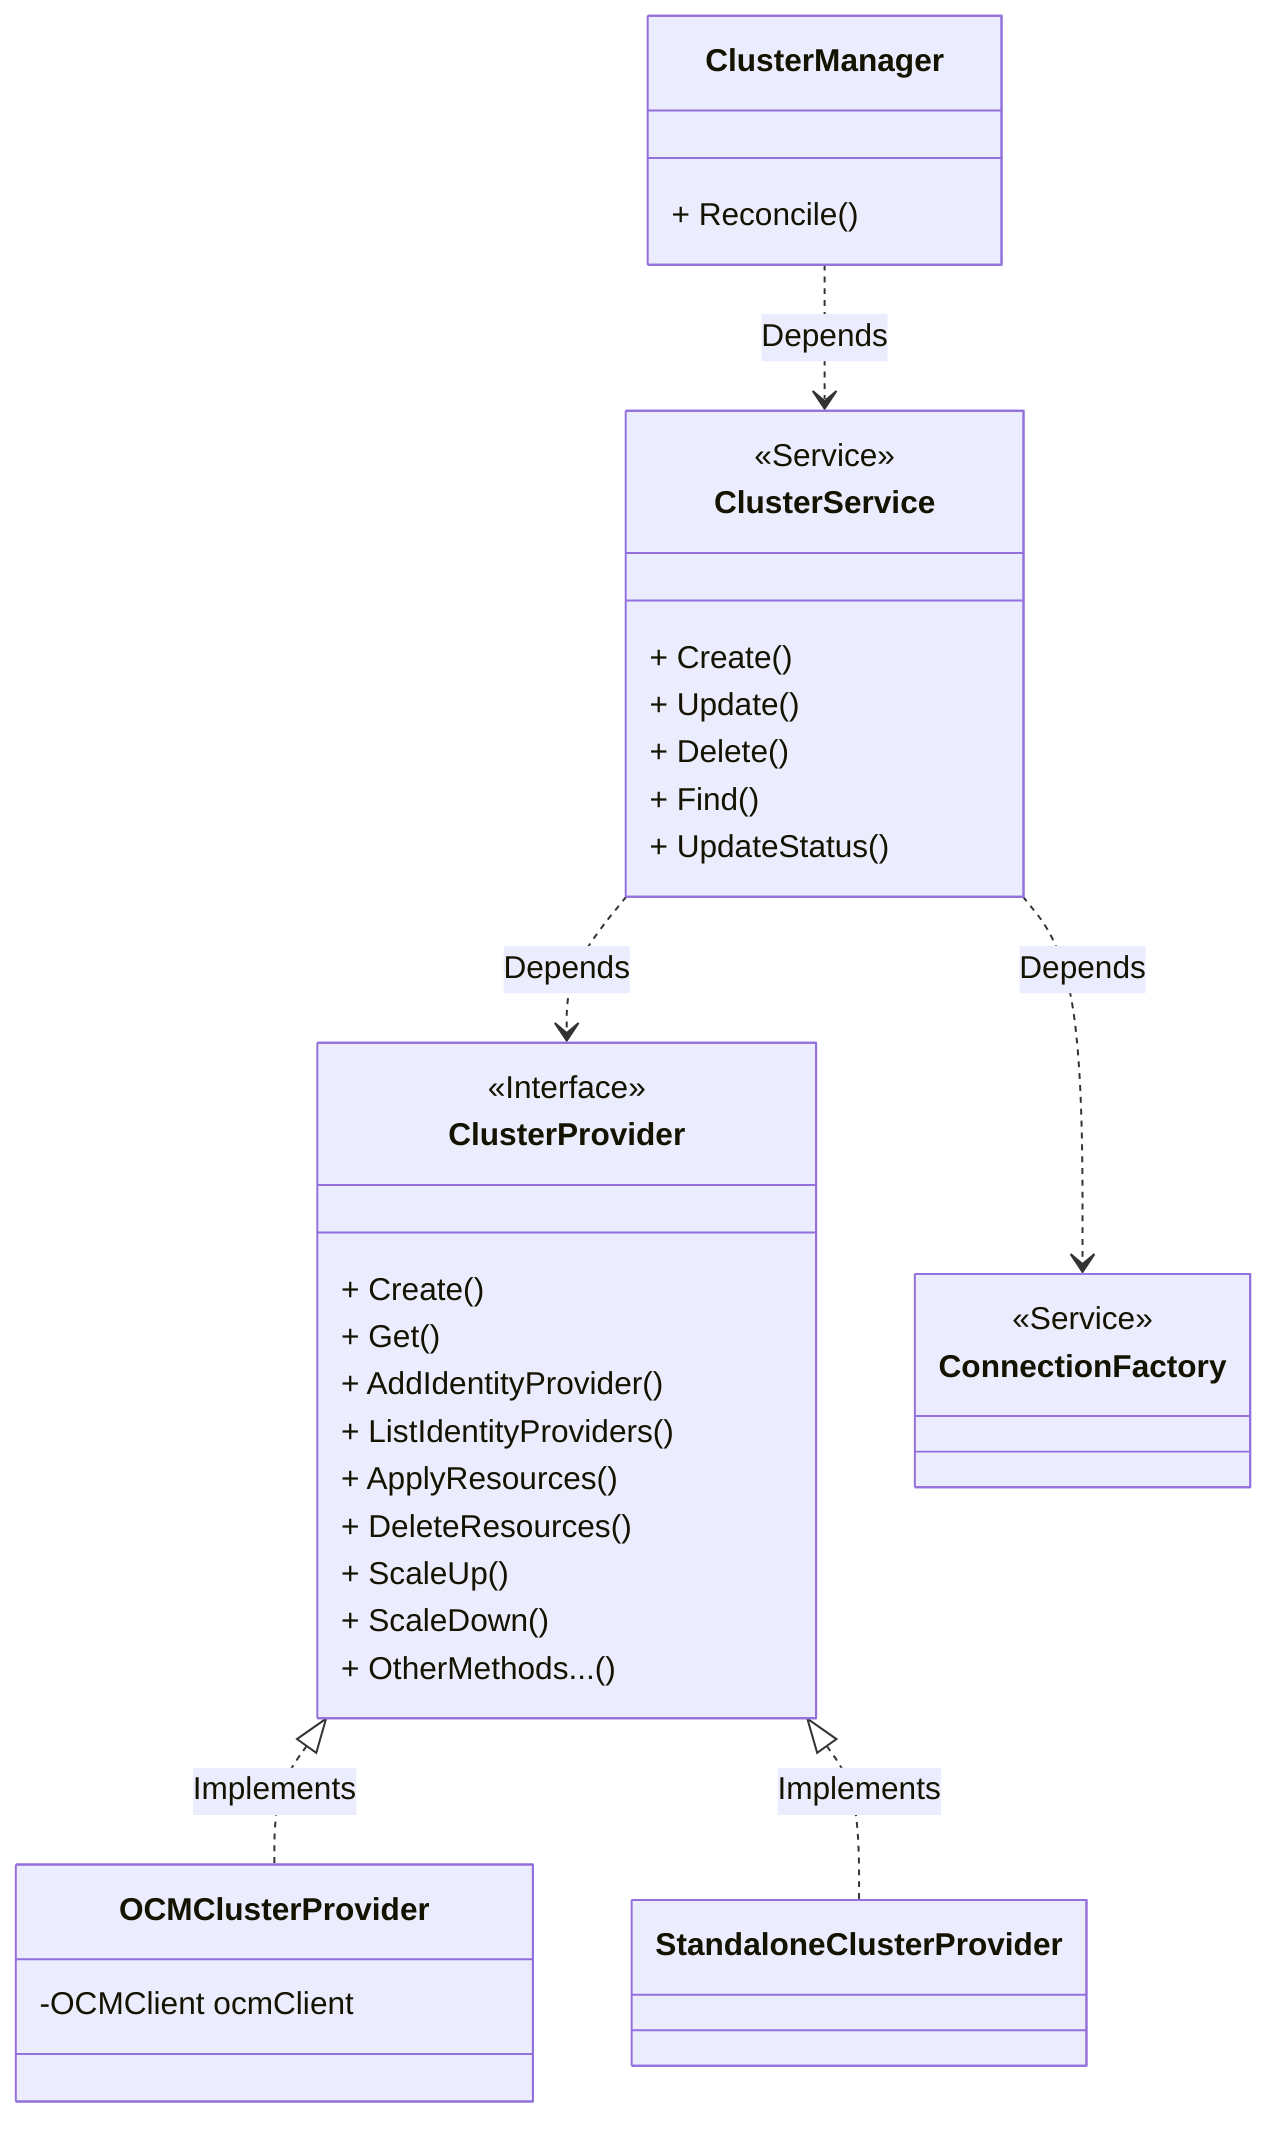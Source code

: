 classDiagram
  
  class ClusterProvider {
      <<Interface>>
      + Create()
      + Get()
      + AddIdentityProvider()
      + ListIdentityProviders()
      + ApplyResources()
      + DeleteResources()
      + ScaleUp()
      + ScaleDown()
      + OtherMethods...()
  }
  class OCMClusterProvider{
      -OCMClient ocmClient
  }
  class StandaloneClusterProvider {

  }
  class ConnectionFactory {
      <<Service>>
  }

  class ClusterService {
      <<Service>>
      + Create()
      + Update()
      + Delete()
      + Find()
      + UpdateStatus()
  }

  class ClusterManager {
      + Reconcile()
  }

  ClusterProvider <|.. OCMClusterProvider: Implements
  ClusterProvider <|.. StandaloneClusterProvider: Implements
  ClusterService ..> ClusterProvider: Depends
  ClusterService ..> ConnectionFactory: Depends
  ClusterManager ..> ClusterService: Depends